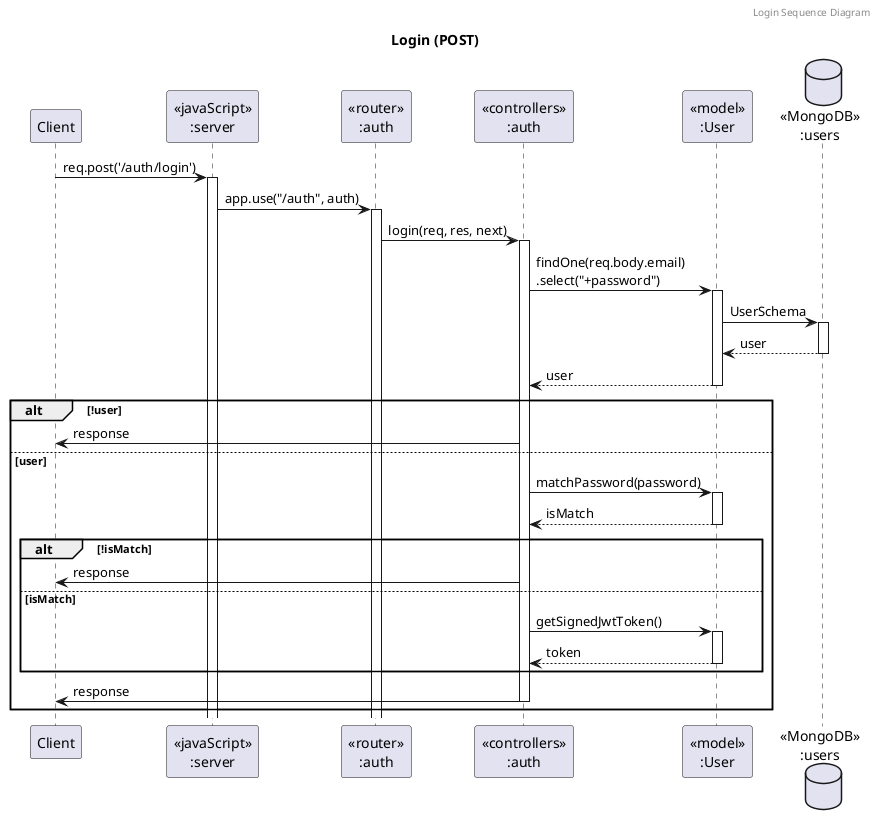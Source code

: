 @startuml Login (POST)

header Login Sequence Diagram
title "Login (POST)"

participant "Client" as client
participant "<<javaScript>>\n:server" as server
participant "<<router>>\n:auth" as routerAuth
participant "<<controllers>>\n:auth" as controllersAuth
participant "<<model>>\n:User" as modelUser
database "<<MongoDB>>\n:users" as UsersDatabase

client->server ++:req.post('/auth/login')
server->routerAuth ++:app.use("/auth", auth)
routerAuth -> controllersAuth ++:login(req, res, next)
controllersAuth->modelUser ++:findOne(req.body.email)\n.select("+password")
modelUser ->UsersDatabase ++: UserSchema
UsersDatabase --> modelUser --: user
controllersAuth <-- modelUser --: user
alt !user
    controllersAuth -> client : response
else user
    controllersAuth -> modelUser ++: matchPassword(password)
    controllersAuth <-- modelUser --: isMatch
    alt !isMatch
        controllersAuth -> client : response
    else isMatch
        controllersAuth -> modelUser ++: getSignedJwtToken()
        controllersAuth <-- modelUser --: token
    end
    controllersAuth->client --: response
end

@enduml